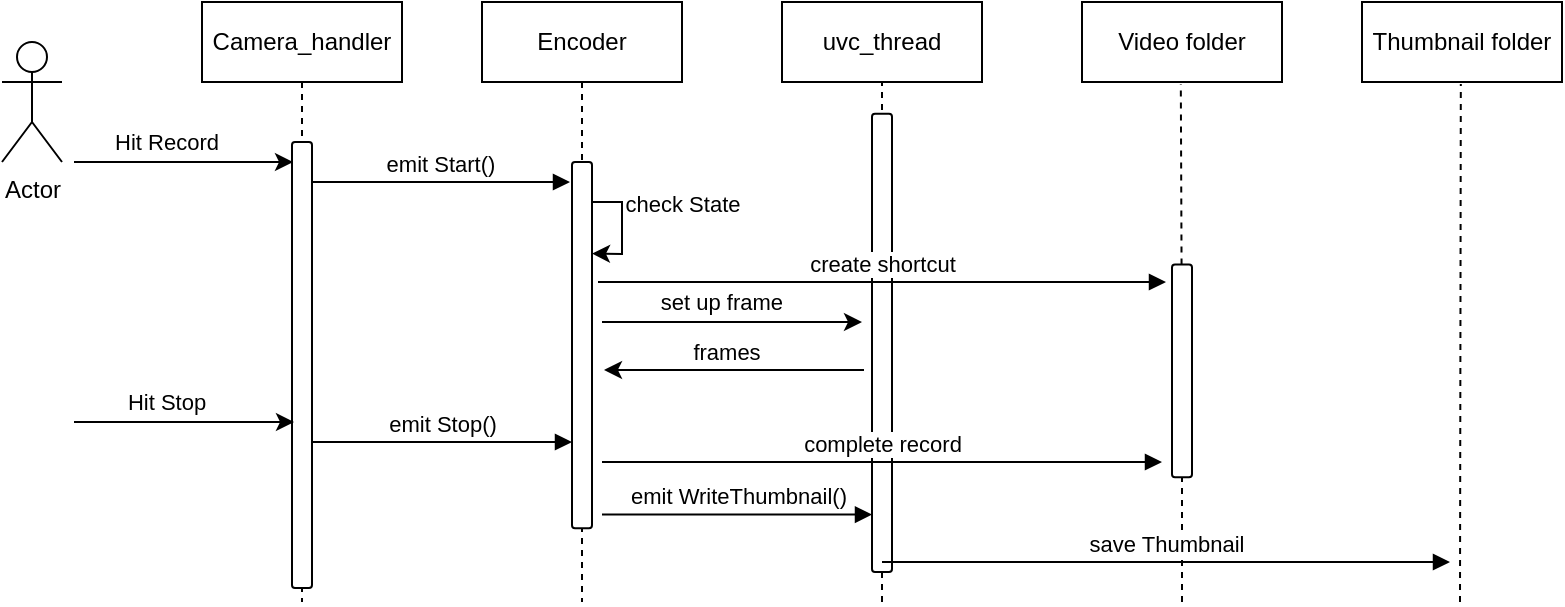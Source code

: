 <mxfile version="21.6.3" type="github">
  <diagram name="Page-1" id="2YBvvXClWsGukQMizWep">
    <mxGraphModel dx="1905" dy="1078" grid="1" gridSize="10" guides="1" tooltips="1" connect="1" arrows="1" fold="1" page="1" pageScale="1" pageWidth="850" pageHeight="1100" math="0" shadow="0">
      <root>
        <mxCell id="0" />
        <mxCell id="1" parent="0" />
        <mxCell id="aM9ryv3xv72pqoxQDRHE-1" value="Camera_handler" style="shape=umlLifeline;perimeter=lifelinePerimeter;whiteSpace=wrap;html=1;container=0;dropTarget=0;collapsible=0;recursiveResize=0;outlineConnect=0;portConstraint=eastwest;newEdgeStyle={&quot;edgeStyle&quot;:&quot;elbowEdgeStyle&quot;,&quot;elbow&quot;:&quot;vertical&quot;,&quot;curved&quot;:0,&quot;rounded&quot;:0};" parent="1" vertex="1">
          <mxGeometry x="120" y="30" width="100" height="300" as="geometry" />
        </mxCell>
        <mxCell id="aM9ryv3xv72pqoxQDRHE-5" value="Encoder" style="shape=umlLifeline;perimeter=lifelinePerimeter;whiteSpace=wrap;html=1;container=0;dropTarget=0;collapsible=0;recursiveResize=0;outlineConnect=0;portConstraint=eastwest;newEdgeStyle={&quot;edgeStyle&quot;:&quot;elbowEdgeStyle&quot;,&quot;elbow&quot;:&quot;vertical&quot;,&quot;curved&quot;:0,&quot;rounded&quot;:0};" parent="1" vertex="1">
          <mxGeometry x="260" y="30" width="100" height="300" as="geometry" />
        </mxCell>
        <mxCell id="aM9ryv3xv72pqoxQDRHE-7" value="emit Start()" style="html=1;verticalAlign=bottom;endArrow=block;edgeStyle=elbowEdgeStyle;elbow=vertical;curved=0;rounded=0;" parent="1" edge="1">
          <mxGeometry relative="1" as="geometry">
            <mxPoint x="174" y="120" as="sourcePoint" />
            <Array as="points">
              <mxPoint x="259" y="120" />
            </Array>
            <mxPoint x="304" y="120" as="targetPoint" />
          </mxGeometry>
        </mxCell>
        <mxCell id="sDzrNK94HezupOPT1MQw-12" value="uvc_thread" style="rounded=0;whiteSpace=wrap;html=1;" vertex="1" parent="1">
          <mxGeometry x="410" y="30" width="100" height="40" as="geometry" />
        </mxCell>
        <mxCell id="sDzrNK94HezupOPT1MQw-13" value="" style="endArrow=none;dashed=1;html=1;rounded=0;entryX=0.5;entryY=1;entryDx=0;entryDy=0;" edge="1" parent="1" target="sDzrNK94HezupOPT1MQw-12">
          <mxGeometry width="50" height="50" relative="1" as="geometry">
            <mxPoint x="460" y="330" as="sourcePoint" />
            <mxPoint x="410" y="180" as="targetPoint" />
          </mxGeometry>
        </mxCell>
        <mxCell id="sDzrNK94HezupOPT1MQw-14" value="" style="endArrow=classic;html=1;rounded=0;entryX=0.25;entryY=0;entryDx=0;entryDy=0;" edge="1" parent="1" target="sDzrNK94HezupOPT1MQw-26">
          <mxGeometry width="50" height="50" relative="1" as="geometry">
            <mxPoint x="309.5" y="130" as="sourcePoint" />
            <mxPoint x="250" y="190" as="targetPoint" />
            <Array as="points">
              <mxPoint x="330" y="130" />
              <mxPoint x="330" y="156" />
            </Array>
          </mxGeometry>
        </mxCell>
        <mxCell id="sDzrNK94HezupOPT1MQw-15" value="check State" style="edgeLabel;html=1;align=center;verticalAlign=middle;resizable=0;points=[];" vertex="1" connectable="0" parent="sDzrNK94HezupOPT1MQw-14">
          <mxGeometry x="0.043" y="1" relative="1" as="geometry">
            <mxPoint x="29" y="-11" as="offset" />
          </mxGeometry>
        </mxCell>
        <mxCell id="sDzrNK94HezupOPT1MQw-26" value="" style="rounded=1;whiteSpace=wrap;html=1;rotation=90;" vertex="1" parent="1">
          <mxGeometry x="218.44" y="196.56" width="183.12" height="10" as="geometry" />
        </mxCell>
        <mxCell id="sDzrNK94HezupOPT1MQw-27" value="Actor" style="shape=umlActor;verticalLabelPosition=bottom;verticalAlign=top;html=1;outlineConnect=0;" vertex="1" parent="1">
          <mxGeometry x="20" y="50" width="30" height="60" as="geometry" />
        </mxCell>
        <mxCell id="sDzrNK94HezupOPT1MQw-31" value="" style="rounded=1;whiteSpace=wrap;html=1;rotation=90;" vertex="1" parent="1">
          <mxGeometry x="58.52" y="206.49" width="222.96" height="10" as="geometry" />
        </mxCell>
        <mxCell id="sDzrNK94HezupOPT1MQw-28" value="" style="endArrow=classic;html=1;rounded=0;" edge="1" parent="1">
          <mxGeometry width="50" height="50" relative="1" as="geometry">
            <mxPoint x="56" y="110" as="sourcePoint" />
            <mxPoint x="165.5" y="110" as="targetPoint" />
          </mxGeometry>
        </mxCell>
        <mxCell id="sDzrNK94HezupOPT1MQw-30" value="Hit Record" style="edgeLabel;html=1;align=center;verticalAlign=middle;resizable=0;points=[];" vertex="1" connectable="0" parent="sDzrNK94HezupOPT1MQw-28">
          <mxGeometry x="-0.16" y="-1" relative="1" as="geometry">
            <mxPoint y="-11" as="offset" />
          </mxGeometry>
        </mxCell>
        <mxCell id="sDzrNK94HezupOPT1MQw-33" value="" style="endArrow=classic;html=1;rounded=0;" edge="1" parent="1">
          <mxGeometry width="50" height="50" relative="1" as="geometry">
            <mxPoint x="56" y="240" as="sourcePoint" />
            <mxPoint x="166" y="240" as="targetPoint" />
          </mxGeometry>
        </mxCell>
        <mxCell id="sDzrNK94HezupOPT1MQw-34" value="Hit Stop" style="edgeLabel;html=1;align=center;verticalAlign=middle;resizable=0;points=[];" vertex="1" connectable="0" parent="sDzrNK94HezupOPT1MQw-33">
          <mxGeometry x="-0.16" y="-1" relative="1" as="geometry">
            <mxPoint y="-11" as="offset" />
          </mxGeometry>
        </mxCell>
        <mxCell id="sDzrNK94HezupOPT1MQw-35" value="emit Stop()" style="html=1;verticalAlign=bottom;endArrow=block;edgeStyle=elbowEdgeStyle;elbow=vertical;curved=0;rounded=0;" edge="1" parent="1">
          <mxGeometry relative="1" as="geometry">
            <mxPoint x="175" y="250" as="sourcePoint" />
            <Array as="points">
              <mxPoint x="260" y="250" />
            </Array>
            <mxPoint x="305" y="250" as="targetPoint" />
          </mxGeometry>
        </mxCell>
        <mxCell id="sDzrNK94HezupOPT1MQw-36" value="emit WriteThumbnail()" style="html=1;verticalAlign=bottom;endArrow=block;edgeStyle=elbowEdgeStyle;elbow=vertical;curved=0;rounded=0;" edge="1" parent="1">
          <mxGeometry relative="1" as="geometry">
            <mxPoint x="320" y="286.3" as="sourcePoint" />
            <Array as="points">
              <mxPoint x="416" y="286.3" />
            </Array>
            <mxPoint x="455" y="286.3" as="targetPoint" />
          </mxGeometry>
        </mxCell>
        <mxCell id="sDzrNK94HezupOPT1MQw-37" value="" style="rounded=1;whiteSpace=wrap;html=1;rotation=90;" vertex="1" parent="1">
          <mxGeometry x="345.43" y="195.43" width="229.14" height="10" as="geometry" />
        </mxCell>
        <mxCell id="sDzrNK94HezupOPT1MQw-40" value="Video folder" style="rounded=0;whiteSpace=wrap;html=1;" vertex="1" parent="1">
          <mxGeometry x="560" y="30" width="100" height="40" as="geometry" />
        </mxCell>
        <mxCell id="sDzrNK94HezupOPT1MQw-41" value="Thumbnail folder" style="rounded=0;whiteSpace=wrap;html=1;" vertex="1" parent="1">
          <mxGeometry x="700" y="30" width="100" height="40" as="geometry" />
        </mxCell>
        <mxCell id="sDzrNK94HezupOPT1MQw-42" value="" style="endArrow=none;dashed=1;html=1;rounded=0;entryX=0.5;entryY=1;entryDx=0;entryDy=0;" edge="1" parent="1" source="sDzrNK94HezupOPT1MQw-46">
          <mxGeometry width="50" height="50" relative="1" as="geometry">
            <mxPoint x="609.41" y="320.94" as="sourcePoint" />
            <mxPoint x="609.41" y="70.94" as="targetPoint" />
          </mxGeometry>
        </mxCell>
        <mxCell id="sDzrNK94HezupOPT1MQw-43" value="" style="endArrow=none;dashed=1;html=1;rounded=0;entryX=0.5;entryY=1;entryDx=0;entryDy=0;" edge="1" parent="1">
          <mxGeometry width="50" height="50" relative="1" as="geometry">
            <mxPoint x="749" y="330" as="sourcePoint" />
            <mxPoint x="749.41" y="70.94" as="targetPoint" />
          </mxGeometry>
        </mxCell>
        <mxCell id="sDzrNK94HezupOPT1MQw-45" value="create shortcut" style="html=1;verticalAlign=bottom;endArrow=block;edgeStyle=elbowEdgeStyle;elbow=vertical;curved=0;rounded=0;" edge="1" parent="1">
          <mxGeometry relative="1" as="geometry">
            <mxPoint x="318" y="170" as="sourcePoint" />
            <Array as="points">
              <mxPoint x="414" y="170" />
            </Array>
            <mxPoint x="602" y="170" as="targetPoint" />
          </mxGeometry>
        </mxCell>
        <mxCell id="sDzrNK94HezupOPT1MQw-48" value="" style="endArrow=none;dashed=1;html=1;rounded=0;" edge="1" parent="1">
          <mxGeometry width="50" height="50" relative="1" as="geometry">
            <mxPoint x="610" y="330" as="sourcePoint" />
            <mxPoint x="610" y="210" as="targetPoint" />
            <Array as="points">
              <mxPoint x="610" y="310" />
            </Array>
          </mxGeometry>
        </mxCell>
        <mxCell id="sDzrNK94HezupOPT1MQw-44" value="save Thumbnail" style="html=1;verticalAlign=bottom;endArrow=block;edgeStyle=elbowEdgeStyle;elbow=vertical;curved=0;rounded=0;" edge="1" parent="1">
          <mxGeometry relative="1" as="geometry">
            <mxPoint x="460" y="310" as="sourcePoint" />
            <Array as="points">
              <mxPoint x="556" y="310" />
            </Array>
            <mxPoint x="744" y="310" as="targetPoint" />
          </mxGeometry>
        </mxCell>
        <mxCell id="sDzrNK94HezupOPT1MQw-46" value="" style="rounded=1;whiteSpace=wrap;html=1;rotation=90;" vertex="1" parent="1">
          <mxGeometry x="556.78" y="209.45" width="106.44" height="10" as="geometry" />
        </mxCell>
        <mxCell id="sDzrNK94HezupOPT1MQw-50" value="complete record" style="html=1;verticalAlign=bottom;endArrow=block;edgeStyle=elbowEdgeStyle;elbow=vertical;curved=0;rounded=0;" edge="1" parent="1">
          <mxGeometry relative="1" as="geometry">
            <mxPoint x="320" y="260" as="sourcePoint" />
            <Array as="points">
              <mxPoint x="405" y="260" />
            </Array>
            <mxPoint x="600" y="260" as="targetPoint" />
          </mxGeometry>
        </mxCell>
        <mxCell id="sDzrNK94HezupOPT1MQw-51" value="" style="endArrow=classic;html=1;rounded=0;" edge="1" parent="1">
          <mxGeometry width="50" height="50" relative="1" as="geometry">
            <mxPoint x="320" y="190" as="sourcePoint" />
            <mxPoint x="450" y="190" as="targetPoint" />
          </mxGeometry>
        </mxCell>
        <mxCell id="sDzrNK94HezupOPT1MQw-52" value="set up frame&amp;nbsp;" style="edgeLabel;html=1;align=center;verticalAlign=middle;resizable=0;points=[];" vertex="1" connectable="0" parent="sDzrNK94HezupOPT1MQw-51">
          <mxGeometry x="-0.301" y="-2" relative="1" as="geometry">
            <mxPoint x="15" y="-12" as="offset" />
          </mxGeometry>
        </mxCell>
        <mxCell id="sDzrNK94HezupOPT1MQw-55" value="" style="endArrow=classic;html=1;rounded=0;" edge="1" parent="1">
          <mxGeometry width="50" height="50" relative="1" as="geometry">
            <mxPoint x="451" y="213.95" as="sourcePoint" />
            <mxPoint x="321" y="213.95" as="targetPoint" />
          </mxGeometry>
        </mxCell>
        <mxCell id="sDzrNK94HezupOPT1MQw-56" value="frames" style="edgeLabel;html=1;align=center;verticalAlign=middle;resizable=0;points=[];" vertex="1" connectable="0" parent="sDzrNK94HezupOPT1MQw-55">
          <mxGeometry x="-0.301" y="-2" relative="1" as="geometry">
            <mxPoint x="-24" y="-7" as="offset" />
          </mxGeometry>
        </mxCell>
      </root>
    </mxGraphModel>
  </diagram>
</mxfile>
